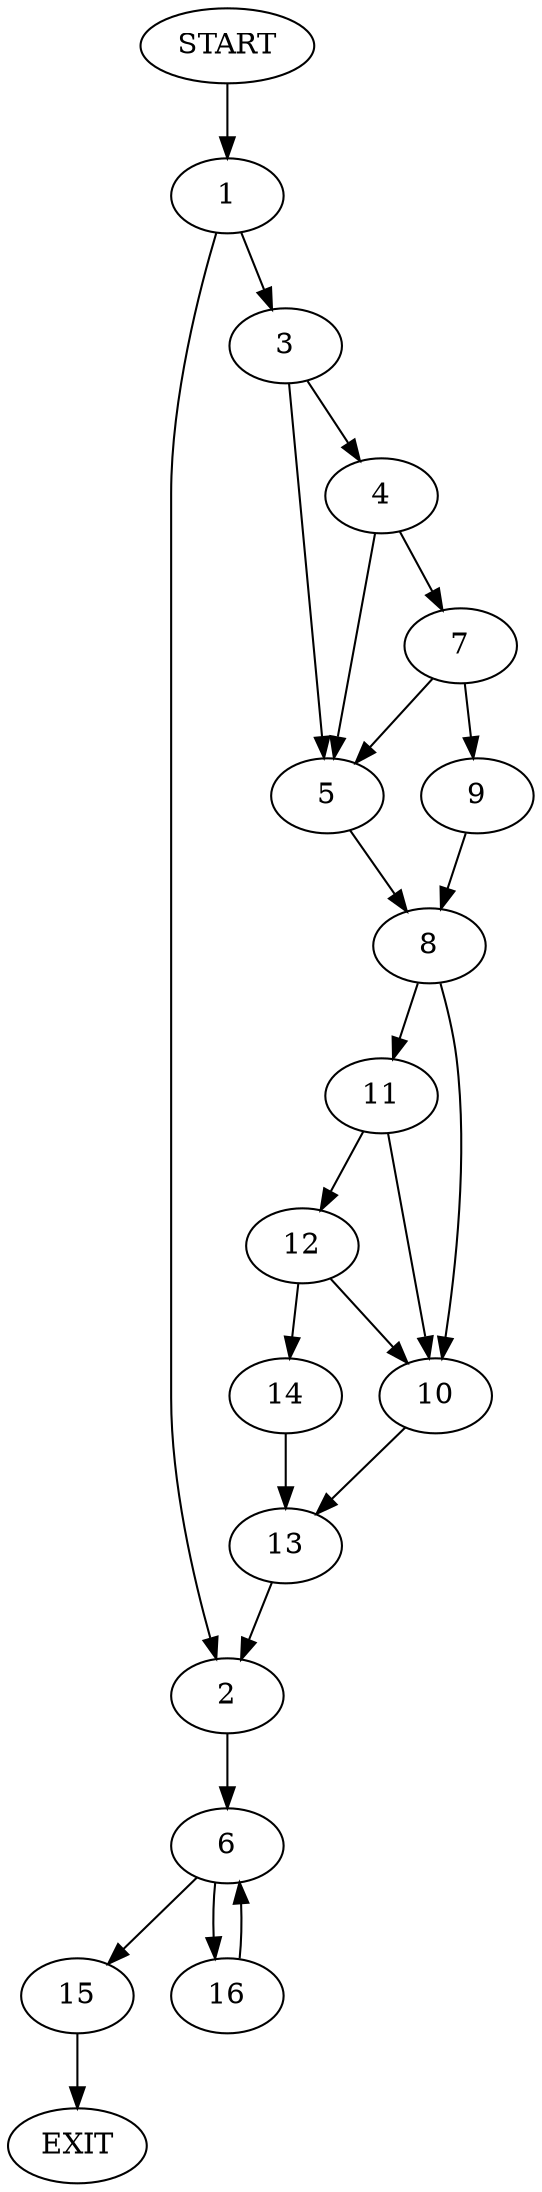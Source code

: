 digraph {
0 [label="START"]
17 [label="EXIT"]
0 -> 1
1 -> 2
1 -> 3
3 -> 4
3 -> 5
2 -> 6
4 -> 7
4 -> 5
5 -> 8
7 -> 9
7 -> 5
9 -> 8
8 -> 10
8 -> 11
11 -> 10
11 -> 12
10 -> 13
12 -> 10
12 -> 14
14 -> 13
13 -> 2
6 -> 15
6 -> 16
16 -> 6
15 -> 17
}
